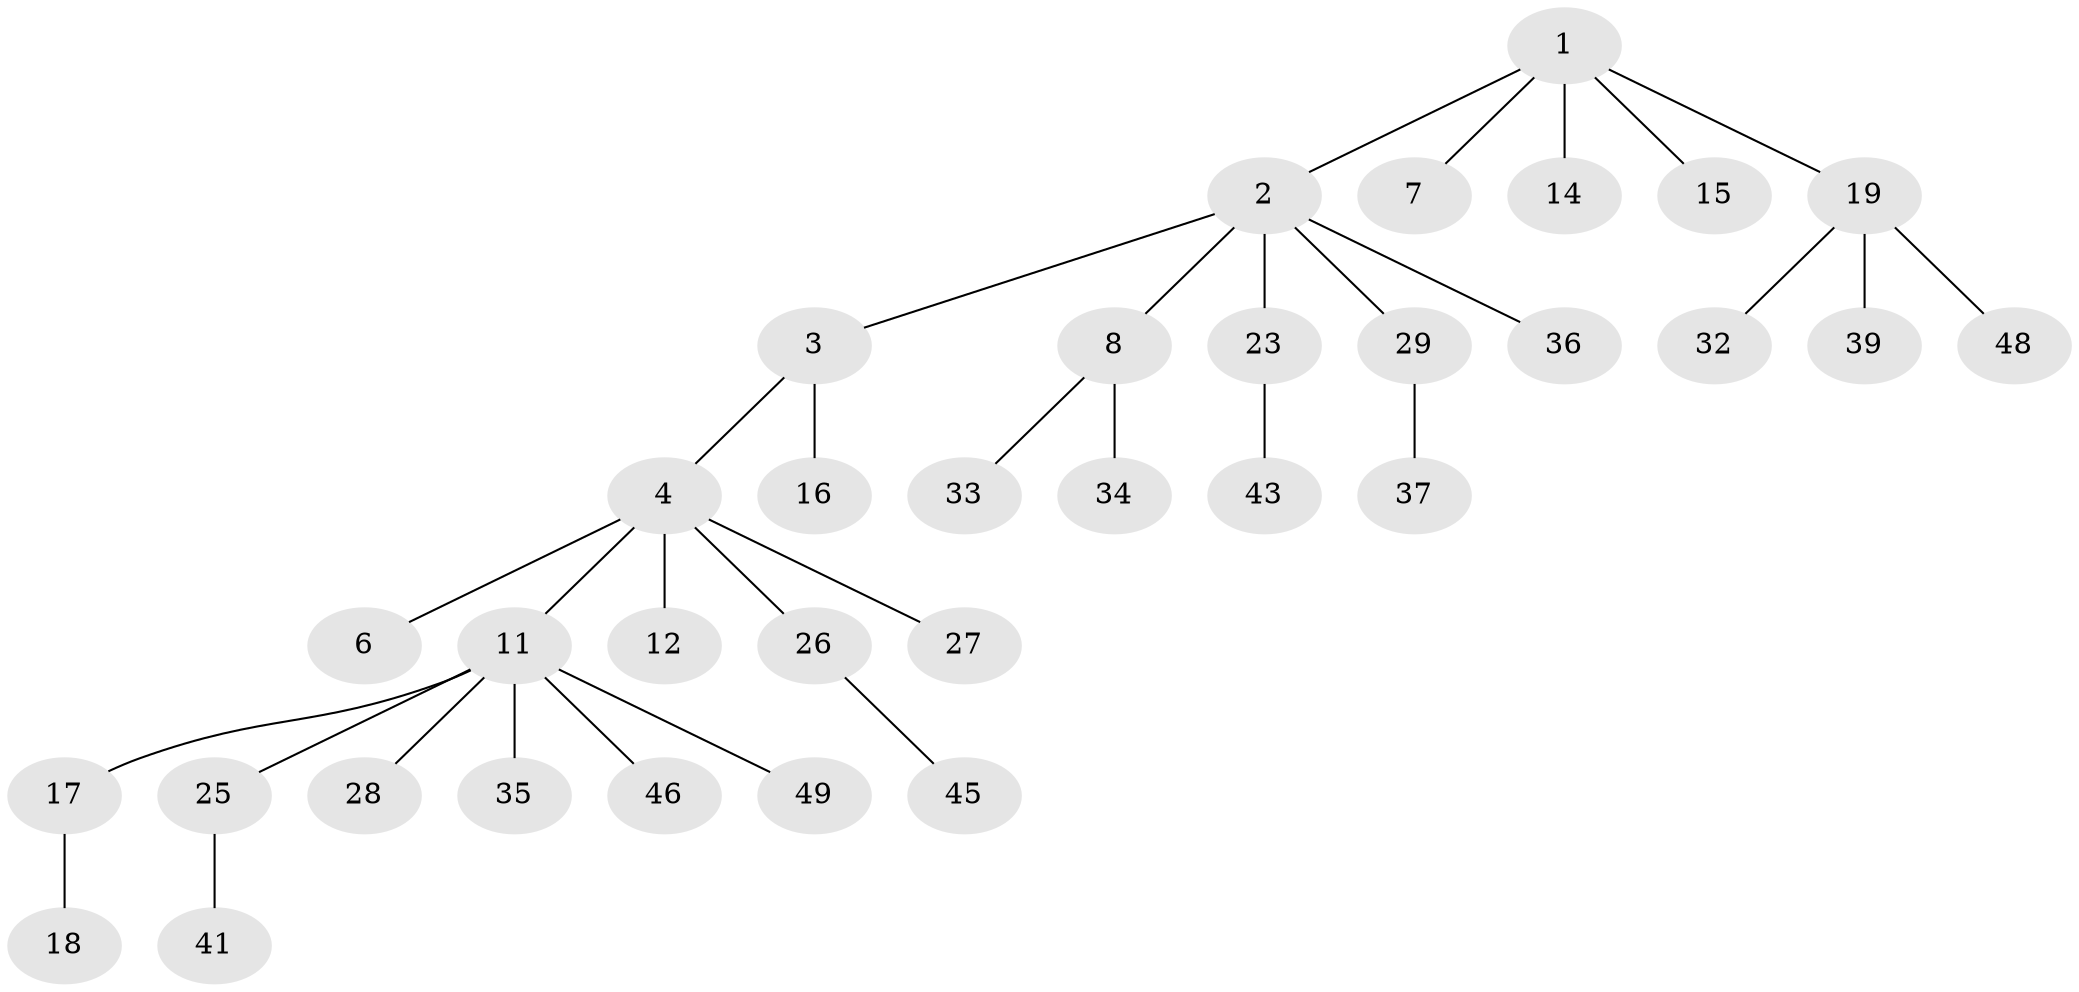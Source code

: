 // original degree distribution, {6: 0.0196078431372549, 4: 0.09803921568627451, 3: 0.0784313725490196, 1: 0.5098039215686274, 2: 0.2549019607843137, 5: 0.0392156862745098}
// Generated by graph-tools (version 1.1) at 2025/42/03/06/25 10:42:06]
// undirected, 34 vertices, 33 edges
graph export_dot {
graph [start="1"]
  node [color=gray90,style=filled];
  1 [super="+9"];
  2 [super="+22"];
  3 [super="+10"];
  4 [super="+5"];
  6;
  7;
  8 [super="+21"];
  11 [super="+13"];
  12;
  14;
  15 [super="+24"];
  16;
  17 [super="+44"];
  18 [super="+40"];
  19 [super="+20"];
  23 [super="+42"];
  25;
  26 [super="+31"];
  27;
  28;
  29 [super="+30"];
  32;
  33;
  34 [super="+38"];
  35;
  36;
  37;
  39 [super="+47"];
  41;
  43;
  45 [super="+51"];
  46;
  48 [super="+50"];
  49;
  1 -- 2;
  1 -- 7;
  1 -- 14;
  1 -- 15;
  1 -- 19;
  2 -- 3;
  2 -- 8;
  2 -- 36;
  2 -- 29;
  2 -- 23;
  3 -- 4;
  3 -- 16;
  4 -- 11;
  4 -- 12;
  4 -- 26;
  4 -- 27;
  4 -- 6;
  8 -- 33;
  8 -- 34;
  11 -- 17;
  11 -- 35;
  11 -- 49;
  11 -- 25;
  11 -- 28;
  11 -- 46;
  17 -- 18;
  19 -- 32;
  19 -- 39;
  19 -- 48;
  23 -- 43;
  25 -- 41;
  26 -- 45;
  29 -- 37;
}
